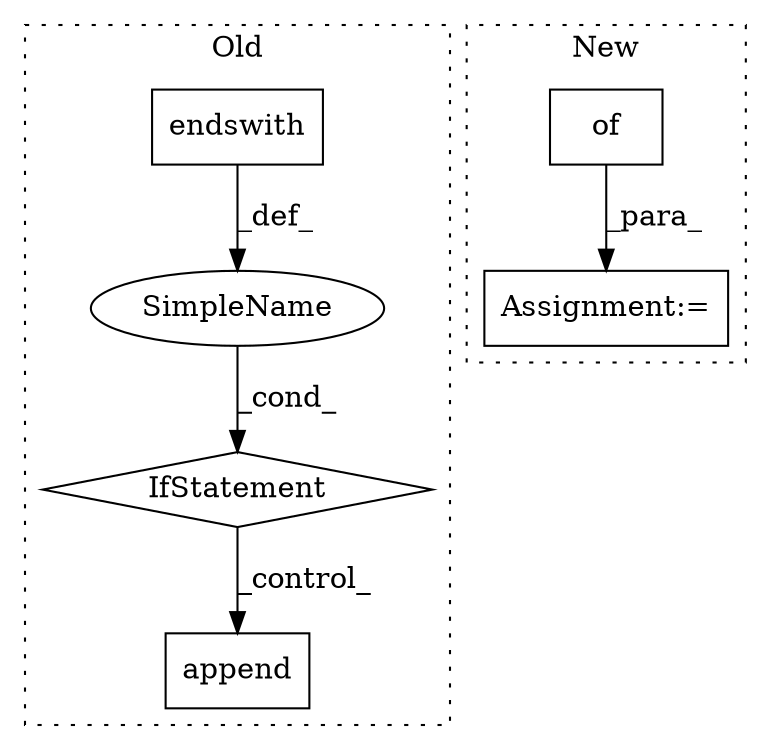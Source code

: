 digraph G {
subgraph cluster0 {
1 [label="endswith" a="32" s="503,525" l="9,1" shape="box"];
4 [label="IfStatement" a="25" s="494,526" l="4,2" shape="diamond"];
5 [label="SimpleName" a="42" s="" l="" shape="ellipse"];
6 [label="append" a="32" s="552,563" l="7,1" shape="box"];
label = "Old";
style="dotted";
}
subgraph cluster1 {
2 [label="of" a="32" s="717,742" l="3,1" shape="box"];
3 [label="Assignment:=" a="7" s="808" l="1" shape="box"];
label = "New";
style="dotted";
}
1 -> 5 [label="_def_"];
2 -> 3 [label="_para_"];
4 -> 6 [label="_control_"];
5 -> 4 [label="_cond_"];
}